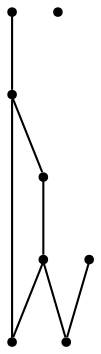 graph {
  node [shape=point,comment="{\"directed\":false,\"doi\":\"10.1007/3-540-37623-2_23\",\"figure\":\"1 (1)\"}"]

  v0 [pos="1095.4626042837333,1499.2661952972414"]
  v1 [pos="1347.3488228570004,1634.0253988901777"]
  v2 [pos="1095.4626042837333,1427.389478683472"]
  v3 [pos="1221.4036788763412,1625.0435034434004"]
  v4 [pos="1221.4036788763412,1750.8209387461347"]
  v5 [pos="1203.4115154505328,1445.3591823577883"]
  v6 [pos="1041.4880215319567,1750.8209387461347"]
  v7 [pos="1131.44693113535,1678.9463837941491"]

  v2 -- v5 [id="-11",pos="1095.4626042837333,1427.389478683472 1203.4115154505328,1445.3591823577883 1203.4115154505328,1445.3591823577883 1203.4115154505328,1445.3591823577883"]
  v3 -- v4 [id="-14",pos="1221.4036788763412,1625.0435034434004 1221.4036788763412,1750.8209387461347 1221.4036788763412,1750.8209387461347 1221.4036788763412,1750.8209387461347"]
  v5 -- v3 [id="-15",pos="1203.4115154505328,1445.3591823577883 1221.4036788763412,1625.0435034434004 1221.4036788763412,1625.0435034434004 1221.4036788763412,1625.0435034434004"]
  v0 -- v2 [id="-7",pos="1095.4626042837333,1499.2661952972414 1095.4626042837333,1427.389478683472 1095.4626042837333,1427.389478683472 1095.4626042837333,1427.389478683472"]
  v2 -- v1 [id="-12",pos="1095.4626042837333,1427.389478683472 1347.3469153313515,1409.4240983327234 1347.3469153313515,1409.4240983327234 1347.3469153313515,1409.4240983327234 1347.3488228570004,1634.0253988901777 1347.3488228570004,1634.0253988901777 1347.3488228570004,1634.0253988901777"]
  v6 -- v4 [id="-13",pos="1041.4880215319567,1750.8209387461347 1221.4036788763412,1750.8209387461347 1221.4036788763412,1750.8209387461347 1221.4036788763412,1750.8209387461347"]
  v3 -- v1 [id="-36",pos="1221.4036788763412,1625.0435034434004 1347.3488228570004,1634.0253988901777 1347.3488228570004,1634.0253988901777 1347.3488228570004,1634.0253988901777"]
}